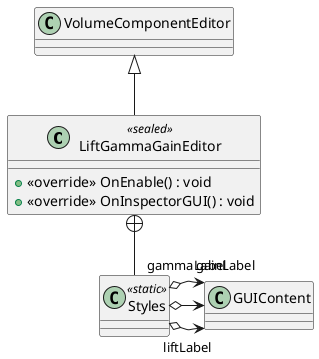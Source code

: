 @startuml
class LiftGammaGainEditor <<sealed>> {
    + <<override>> OnEnable() : void
    + <<override>> OnInspectorGUI() : void
}
class Styles <<static>> {
}
VolumeComponentEditor <|-- LiftGammaGainEditor
LiftGammaGainEditor +-- Styles
Styles o-> "liftLabel" GUIContent
Styles o-> "gammaLabel" GUIContent
Styles o-> "gainLabel" GUIContent
@enduml
